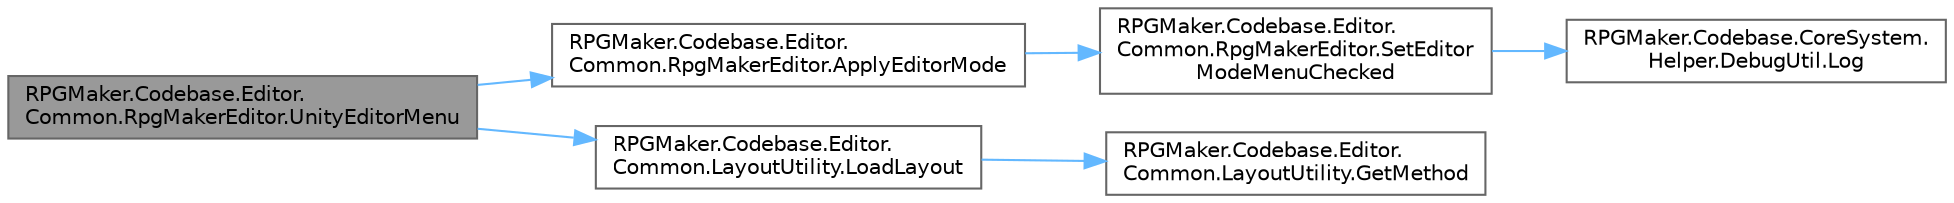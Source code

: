 digraph "RPGMaker.Codebase.Editor.Common.RpgMakerEditor.UnityEditorMenu"
{
 // LATEX_PDF_SIZE
  bgcolor="transparent";
  edge [fontname=Helvetica,fontsize=10,labelfontname=Helvetica,labelfontsize=10];
  node [fontname=Helvetica,fontsize=10,shape=box,height=0.2,width=0.4];
  rankdir="LR";
  Node1 [id="Node000001",label="RPGMaker.Codebase.Editor.\lCommon.RpgMakerEditor.UnityEditorMenu",height=0.2,width=0.4,color="gray40", fillcolor="grey60", style="filled", fontcolor="black",tooltip="😁 Unity Editor。"];
  Node1 -> Node2 [id="edge1_Node000001_Node000002",color="steelblue1",style="solid",tooltip=" "];
  Node2 [id="Node000002",label="RPGMaker.Codebase.Editor.\lCommon.RpgMakerEditor.ApplyEditorMode",height=0.2,width=0.4,color="grey40", fillcolor="white", style="filled",URL="$d9/d53/class_r_p_g_maker_1_1_codebase_1_1_editor_1_1_common_1_1_rpg_maker_editor.html#ac06d3426691dff9c290dc5f0edd05382",tooltip="😁 エディター・モード適用"];
  Node2 -> Node3 [id="edge2_Node000002_Node000003",color="steelblue1",style="solid",tooltip=" "];
  Node3 [id="Node000003",label="RPGMaker.Codebase.Editor.\lCommon.RpgMakerEditor.SetEditor\lModeMenuChecked",height=0.2,width=0.4,color="grey40", fillcolor="white", style="filled",URL="$d9/d53/class_r_p_g_maker_1_1_codebase_1_1_editor_1_1_common_1_1_rpg_maker_editor.html#ae92a34b9dc62881e03aca23f7d6ac3c2",tooltip="😁 メニュー項目のチェック表示/非表示設定。"];
  Node3 -> Node4 [id="edge3_Node000003_Node000004",color="steelblue1",style="solid",tooltip=" "];
  Node4 [id="Node000004",label="RPGMaker.Codebase.CoreSystem.\lHelper.DebugUtil.Log",height=0.2,width=0.4,color="grey40", fillcolor="white", style="filled",URL="$d0/dba/class_r_p_g_maker_1_1_codebase_1_1_core_system_1_1_helper_1_1_debug_util.html#ae769554710c95a408921ec8596769145",tooltip="😁 オブジェクトを文字列化してUnityコンソールに表示する。"];
  Node1 -> Node5 [id="edge4_Node000001_Node000005",color="steelblue1",style="solid",tooltip=" "];
  Node5 [id="Node000005",label="RPGMaker.Codebase.Editor.\lCommon.LayoutUtility.LoadLayout",height=0.2,width=0.4,color="grey40", fillcolor="white", style="filled",URL="$de/d51/class_r_p_g_maker_1_1_codebase_1_1_editor_1_1_common_1_1_layout_utility.html#a10bb8ac75549d55ff459c6ab40d09226",tooltip="😁 レイアウト読込"];
  Node5 -> Node6 [id="edge5_Node000005_Node000006",color="steelblue1",style="solid",tooltip=" "];
  Node6 [id="Node000006",label="RPGMaker.Codebase.Editor.\lCommon.LayoutUtility.GetMethod",height=0.2,width=0.4,color="grey40", fillcolor="white", style="filled",URL="$de/d51/class_r_p_g_maker_1_1_codebase_1_1_editor_1_1_common_1_1_layout_utility.html#a408c9c5ce0108e9267a1c068633b314e",tooltip="😁 メソッド取得"];
}
